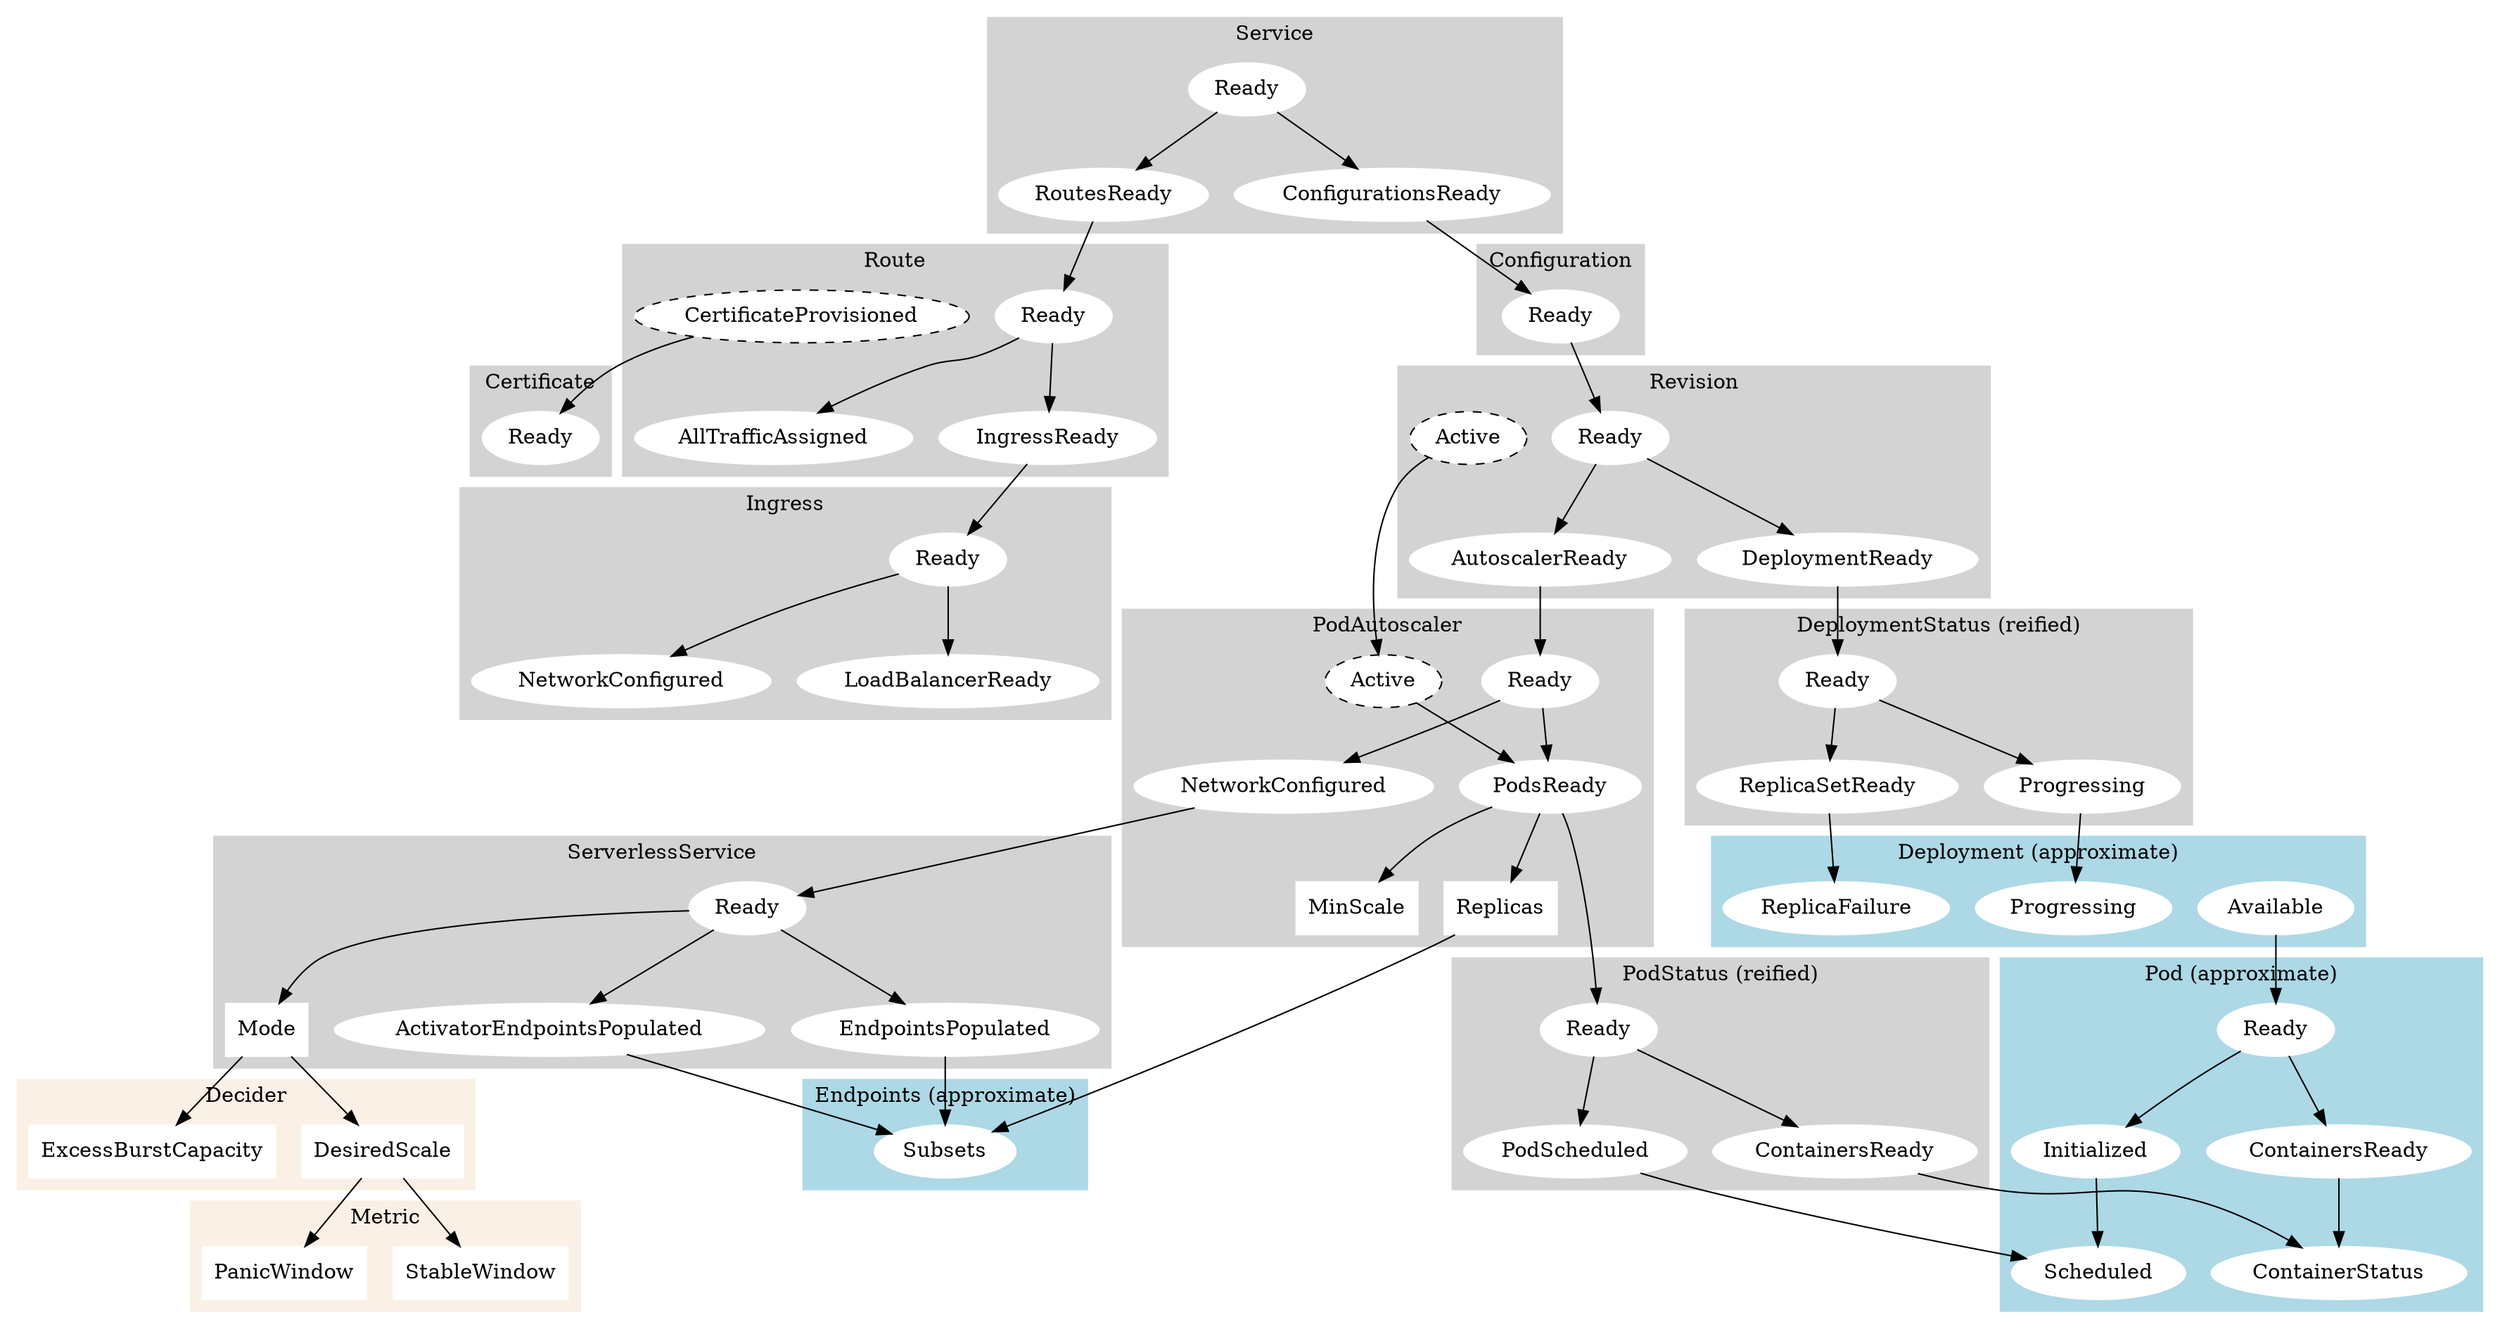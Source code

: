digraph lifecycle {
  graph [style=filled,color=lightgrey]
  node [style=filled,color=white];

  subgraph cluster_service {
    label = "Service";
    href="https://godoc.org/github.com/knative/serving/pkg/apis/serving/v1alpha1#ServiceStatus"

    ServiceConditionReady [label=Ready, href="https://godoc.org/github.com/knative/serving/pkg/apis/serving/v1alpha1#ServiceConditionReady"]
    ServiceConditionConfigurationsReady [label=ConfigurationsReady, href="https://godoc.org/github.com/knative/serving/pkg/apis/serving/v1alpha1#ServiceConditionConfigurationsReady"]
    ServiceConditionRoutesReady [label=RoutesReady, href="https://godoc.org/github.com/knative/serving/pkg/apis/serving/v1alpha1#ServiceConditionRoutesReady"]

    ServiceConditionReady -> ServiceConditionConfigurationsReady
    ServiceConditionReady -> ServiceConditionRoutesReady
  }

  subgraph cluster_route {
    label = "Route";
    href="https://godoc.org/github.com/knative/serving/pkg/apis/serving/v1alpha1#RouteStatus"

    RouteConditionReady [label=Ready, href="https://godoc.org/github.com/knative/serving/pkg/apis/serving/v1alpha1#RouteConditionReady"]
    RouteConditionAllTrafficAssigned [label=AllTrafficAssigned, href="https://godoc.org/github.com/knative/serving/pkg/apis/serving/v1alpha1#RouteConditionAllTrafficAssigned"]
    RouteConditionIngressReady [label=IngressReady, href="https://godoc.org/github.com/knative/serving/pkg/apis/serving/v1alpha1#RouteConditionIngressReady"]
    RouteConditionCertificateProvisioned [label=CertificateProvisioned,style="filled,dashed",fillcolor=white,color=black, href="https://godoc.org/github.com/knative/serving/pkg/apis/serving/v1alpha1#RouteConditionCertificateProvisioned"]

    RouteConditionReady -> RouteConditionAllTrafficAssigned
    RouteConditionReady -> RouteConditionIngressReady
  }

  subgraph cluster_configuration {
    label = "Configuration";
    href="https://godoc.org/github.com/knative/serving/pkg/apis/serving/v1alpha1#ConfigurationStatus"

    ConfigurationConditionReady [label=Ready, href="https://godoc.org/github.com/knative/serving/pkg/apis/serving/v1alpha1#ConfigurationConditionReady"]
  }

  subgraph cluster_revision {
    label = "Revision";
    href="https://godoc.org/github.com/knative/serving/pkg/apis/serving/v1alpha1#RevisionStatus"

    RevisionConditionReady [label=Ready, href="https://godoc.org/github.com/knative/serving/pkg/apis/serving/v1alpha1#RevisionConditionReady"]
    RevisionConditionDeploymentReady [label=DeploymentReady]
    RevisionConditionAutoscalerReady [label=AutoscalerReady]
    RevisionConditionActive [label=Active,style="filled,dashed",fillcolor=white,color=black, href="https://godoc.org/github.com/knative/serving/pkg/apis/serving/v1alpha1#RevisionConditionActive"]

    RevisionConditionReady -> RevisionConditionDeploymentReady
    RevisionConditionReady -> RevisionConditionAutoscalerReady
  }

  subgraph cluster_ingress {
    label = "Ingress";
    href="https://godoc.org/github.com/knative/serving/pkg/apis/networking/v1alpha1#IngressStatus"

    IngressConditionReady [label=Ready, href="https://godoc.org/github.com/knative/serving/pkg/apis/networking/v1alpha1#IngressConditionReady"]
    IngressConditionNetworkConfigured [label=NetworkConfigured, href="https://godoc.org/github.com/knative/serving/pkg/apis/networking/v1alpha1#IngressConditionNetworkConfigured"]
    IngressConditionLoadBalancerReady [label=LoadBalancerReady, href="https://godoc.org/github.com/knative/serving/pkg/apis/networking/v1alpha1#IngressConditionLoadBalancerReady"]

    IngressConditionReady -> IngressConditionNetworkConfigured
    IngressConditionReady -> IngressConditionLoadBalancerReady
  }

  subgraph cluster_certificate {
    label = "Certificate";
    href="https://godoc.org/github.com/knative/serving/pkg/apis/networking/v1alpha1#CertificateStatus"

    CertificateConditionReady [label=Ready, href="https://godoc.org/github.com/knative/serving/pkg/apis/networking/v1alpha1#CertificateConditionReady"]
  }

  subgraph cluster_kpa {
    label = "PodAutoscaler";
    href="https://godoc.org/github.com/knative/serving/pkg/apis/autoscaling/v1alpha1#PodAutoscalerStatus"

    PodAutoscalerConditionReady [label=Ready, href="https://godoc.org/github.com/knative/serving/pkg/apis/autoscaling/v1alpha1#PodAutoscalerConditionReady"]
    PodAutoscalerConditionSKSReady [label=NetworkConfigured, href="https://godoc.org/github.com/knative/serving/pkg/apis/autoscaling/v1alpha1#PodAutoscalerConditionReady"]
    PodAutoscalerConditionPodsReady [label=PodsReady]

    PodAutoscalerMinScale [label=MinScale, shape=box, href="https://godoc.org/github.com/knative/serving/pkg/apis/autoscaling#MinScaleAnnotationKey"]
    PodAutoscalerReplicas [label=Replicas, shape=box]

    PodAutoscalerConditionActive [label=Active, style="filled,dashed", fillcolor=white, color=black, href="https://godoc.org/github.com/knative/serving/pkg/apis/autoscaling/v1alpha1#PodAutoscalerConditionActive"]

    PodAutoscalerConditionReady -> PodAutoscalerConditionSKSReady
    PodAutoscalerConditionReady -> PodAutoscalerConditionPodsReady

    PodAutoscalerConditionPodsReady -> PodAutoscalerMinScale
    PodAutoscalerConditionPodsReady -> PodAutoscalerReplicas

    PodAutoscalerConditionActive -> PodAutoscalerConditionPodsReady

  }

  subgraph cluster_decider {
    label = "Decider";
    href="https://godoc.org/github.com/knative/serving/pkg/autoscaler#DeciderStatus"
    style = filled
    color = linen

    DeciderDesiredScale [label=DesiredScale, shape=box, href="https://godoc.org/github.com/knative/serving/pkg/autoscaler#DeciderStatus.DesiredScale"]
    DeciderExcessBurstCapacity [label=ExcessBurstCapacity, shape=box, href="https://godoc.org/github.com/knative/serving/pkg/autoscaler#DeciderStatus.ExcessBurstCapacity"]
  }

  subgraph cluster_metric {
    label = "Metric";
    href="https://godoc.org/github.com/knative/serving/pkg/apis/autoscaling/v1alpha1#MetricStatus"
    style = filled
    color = linen

    MetricStableWindow [label=StableWindow, shape=box, href="https://godoc.org/github.com/knative/serving/pkg/apis/autoscaling/v1alpha1#MetricStableWindow"]
    MetricPanicWindow [label=PanicWindow, shape=box, href="https://godoc.org/github.com/knative/serving/pkg/apis/autoscaling/v1alpha1#MetricPanicWindow"]
  }

  subgraph cluster_sks {
    label = "ServerlessService";
    href="https://godoc.org/github.com/knative/serving/pkg/apis/networking/v1alpha1#ServerlessServiceStatus"

    ServerlessServiceConditionReady [label=Ready, href="https://godoc.org/github.com/knative/serving/pkg/apis/networking/v1alpha1#ServerlessServiceConditionReady"]
    ServerlessServiceConditionEndspointsPopulated [label="EndpointsPopulated", href="https://godoc.org/github.com/knative/serving/pkg/apis/networking/v1alpha1#ServerlessServiceConditionEndspointsPopulated"]
    ServerlessServiceConditionActivatorEndspointsPopulated [label=ActivatorEndpointsPopulated, href="https://godoc.org/github.com/knative/serving/pkg/apis/networking/v1alpha1#ServerlessServiceConditionActivatorEndspointsPopulated"]
    ServerlessServiceMode [label=Mode, shape=box, href="https://godoc.org/github.com/knative/serving/pkg/apis/networking/v1alpha1#ServerlessServiceSpec.Mode"]

    ServerlessServiceConditionReady -> ServerlessServiceConditionEndspointsPopulated
    ServerlessServiceConditionReady -> ServerlessServiceConditionActivatorEndspointsPopulated
    ServerlessServiceConditionReady -> ServerlessServiceMode
  }

  subgraph cluster_pods {
    label = "Pod (approximate)";
    href = "https://godoc.org/k8s.io/api/core/v1#PodStatus"
    style = filled
    color = lightblue
    PodReady [label=Ready, href="https://godoc.org/k8s.io/api/core/v1#PodReady"]
    PodScheduled [label=Scheduled, href="https://godoc.org/k8s.io/api/core/v1#PodScheduled"]
    PodInitialized [label=Initialized, href="https://godoc.org/k8s.io/api/core/v1#PodInitialized"]
    ContainersReady [label=ContainersReady, href="https://godoc.org/k8s.io/api/core/v1#ContainersReady"]
    ContainerStatus [label=ContainerStatus, href="https://godoc.org/k8s.io/api/core/v1#ContainerStatus"]

    PodReady -> ContainersReady
    PodReady -> PodInitialized
    PodInitialized -> PodScheduled

    ContainersReady -> ContainerStatus
  }

  subgraph cluster_deployment {
    label = "Deployment (approximate)";
    href = "https://godoc.org/k8s.io/api/apps/v1#DeploymentStatus"
    style = filled
    color = lightblue

    DeploymentAvailable [label=Available, href="https://godoc.org/k8s.io/api/apps/v1#DeploymentAvailable"]
    DeploymentProgressing [label=Progressing, href="https://godoc.org/k8s.io/api/apps/v1#DeploymentProgressing"]
    DeploymentReplicaFailure [label=ReplicaFailure, href="https://godoc.org/k8s.io/api/apps/v1#DeploymentReplicaFailure"]
  }

  subgraph cluster_endpoints {
    label = "Endpoints (approximate)";
    href = "https://godoc.org/k8s.io/api/apps/v1#Endpoints"
    style = filled
    color = lightblue

    EndpointsSubsets [label=Subsets, href="https://godoc.org/k8s.io/api/apps/v1#Endpoints.Subsets"]
  }

  subgraph cluster_deploymentstatus {
    label = "DeploymentStatus (reified)";

    DeploymentStatusReady [label=Ready]
    DeploymentStatusProgressing [label=Progressing]
    DeploymentStatusReplicaSetReady [label=ReplicaSetReady]

    DeploymentStatusReady -> DeploymentStatusProgressing
    DeploymentStatusReady -> DeploymentStatusReplicaSetReady
  }

  subgraph cluster_podstatus {
    label = "PodStatus (reified)";

    PodStatusReady [label=Ready]
    PodStatusContainerReady [label=ContainersReady]
    PodStatusPodScheduled [label=PodScheduled]

    PodStatusReady -> PodStatusPodScheduled
    PodStatusReady -> PodStatusContainerReady
  }

  ServiceConditionConfigurationsReady -> ConfigurationConditionReady
  ServiceConditionRoutesReady -> RouteConditionReady

  RouteConditionCertificateProvisioned -> CertificateConditionReady
  RouteConditionIngressReady -> IngressConditionReady

  ConfigurationConditionReady -> RevisionConditionReady

  RevisionConditionDeploymentReady -> DeploymentStatusReady
  RevisionConditionAutoscalerReady -> PodAutoscalerConditionReady

  RevisionConditionActive -> PodAutoscalerConditionActive

  PodAutoscalerConditionSKSReady -> ServerlessServiceConditionReady
  PodAutoscalerConditionPodsReady -> PodStatusReady

  PodAutoscalerReplicas -> EndpointsSubsets

  DeciderDesiredScale -> MetricStableWindow
  DeciderDesiredScale -> MetricPanicWindow

  ServerlessServiceConditionEndspointsPopulated -> EndpointsSubsets

  ServerlessServiceMode -> DeciderExcessBurstCapacity
  ServerlessServiceMode -> DeciderDesiredScale

  ServerlessServiceConditionActivatorEndspointsPopulated -> EndpointsSubsets

  DeploymentAvailable -> PodReady

  DeploymentStatusProgressing -> DeploymentProgressing
  DeploymentStatusReplicaSetReady -> DeploymentReplicaFailure

  PodStatusPodScheduled -> PodScheduled
  PodStatusContainerReady -> ContainerStatus
}


